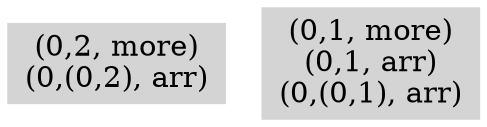 digraph { 
1988 [shape=box,style=filled,color=".0 .0 .83",label="(0,2, more)\n(0,(0,2), arr)"];
1989 [shape=box,style=filled,color=".0 .0 .83",label="(0,1, more)\n(0,1, arr)\n(0,(0,1), arr)"];
}